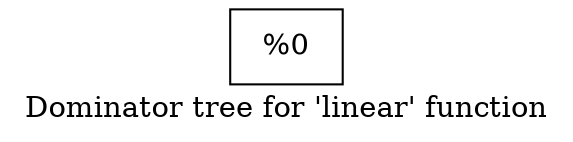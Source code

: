 digraph "Dominator tree for 'linear' function" {
	label="Dominator tree for 'linear' function";

	Node0x240f780 [shape=record,label="{%0}"];
}
